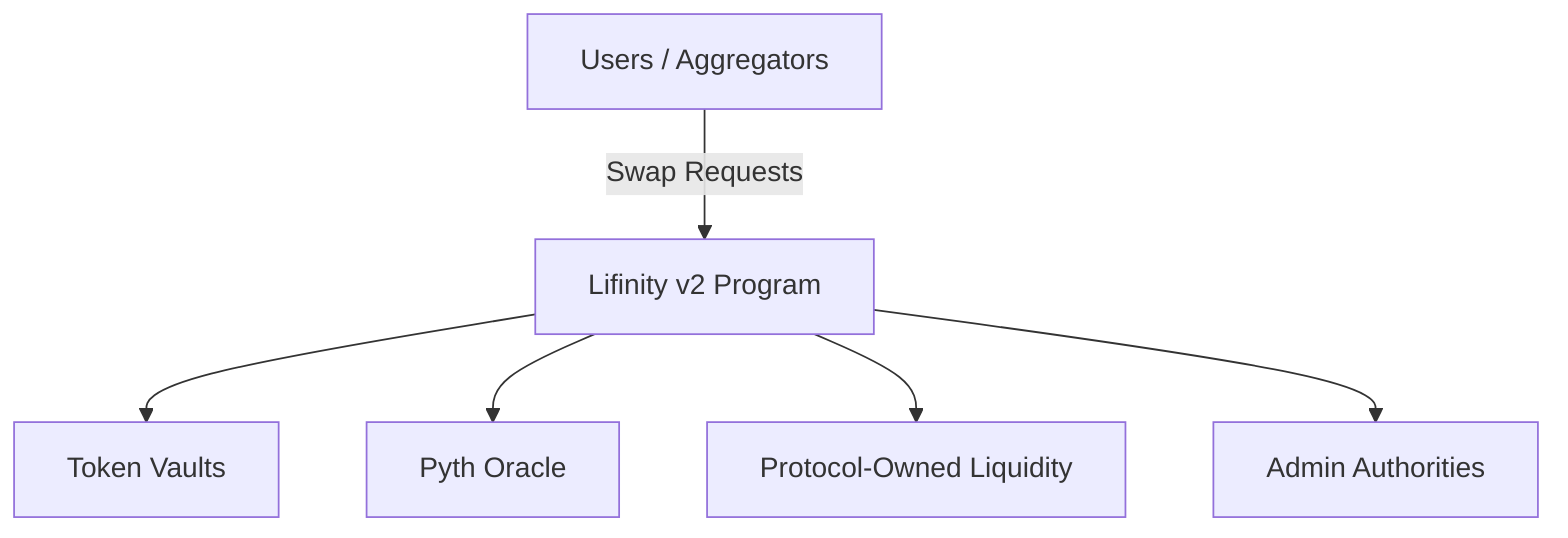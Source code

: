 %% Mermaid diagram placeholder for system context
flowchart TD
    A[Users / Aggregators] -->|Swap Requests| B[Lifinity v2 Program]
    B --> C[Token Vaults]
    B --> D[Pyth Oracle]
    B --> E[Protocol-Owned Liquidity]
    B --> F[Admin Authorities]